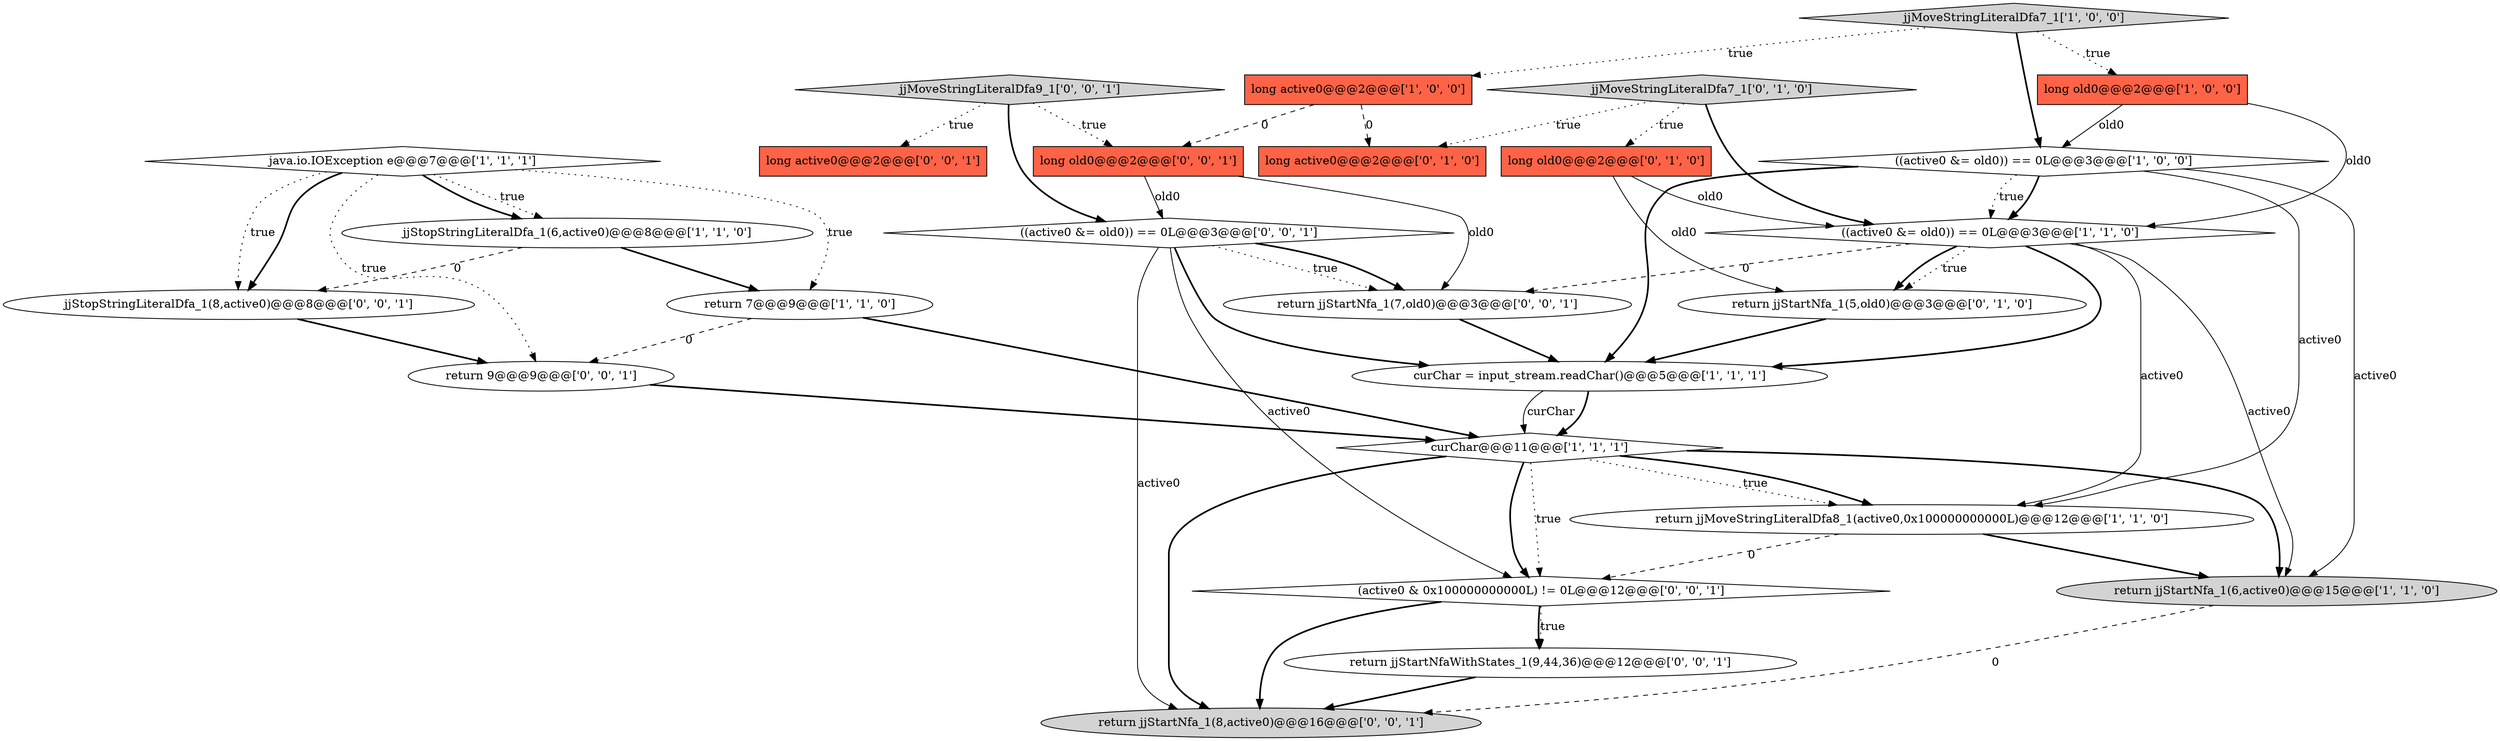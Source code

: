 digraph {
2 [style = filled, label = "jjStopStringLiteralDfa_1(6,active0)@@@8@@@['1', '1', '0']", fillcolor = white, shape = ellipse image = "AAA0AAABBB1BBB"];
7 [style = filled, label = "java.io.IOException e@@@7@@@['1', '1', '1']", fillcolor = white, shape = diamond image = "AAA0AAABBB1BBB"];
10 [style = filled, label = "((active0 &= old0)) == 0L@@@3@@@['1', '1', '0']", fillcolor = white, shape = diamond image = "AAA0AAABBB1BBB"];
8 [style = filled, label = "return 7@@@9@@@['1', '1', '0']", fillcolor = white, shape = ellipse image = "AAA0AAABBB1BBB"];
19 [style = filled, label = "return jjStartNfa_1(8,active0)@@@16@@@['0', '0', '1']", fillcolor = lightgray, shape = ellipse image = "AAA0AAABBB3BBB"];
5 [style = filled, label = "long active0@@@2@@@['1', '0', '0']", fillcolor = tomato, shape = box image = "AAA1AAABBB1BBB"];
12 [style = filled, label = "return jjStartNfa_1(5,old0)@@@3@@@['0', '1', '0']", fillcolor = white, shape = ellipse image = "AAA0AAABBB2BBB"];
6 [style = filled, label = "return jjMoveStringLiteralDfa8_1(active0,0x100000000000L)@@@12@@@['1', '1', '0']", fillcolor = white, shape = ellipse image = "AAA0AAABBB1BBB"];
1 [style = filled, label = "long old0@@@2@@@['1', '0', '0']", fillcolor = tomato, shape = box image = "AAA0AAABBB1BBB"];
11 [style = filled, label = "jjMoveStringLiteralDfa7_1['1', '0', '0']", fillcolor = lightgray, shape = diamond image = "AAA0AAABBB1BBB"];
25 [style = filled, label = "jjStopStringLiteralDfa_1(8,active0)@@@8@@@['0', '0', '1']", fillcolor = white, shape = ellipse image = "AAA0AAABBB3BBB"];
24 [style = filled, label = "return 9@@@9@@@['0', '0', '1']", fillcolor = white, shape = ellipse image = "AAA0AAABBB3BBB"];
15 [style = filled, label = "jjMoveStringLiteralDfa7_1['0', '1', '0']", fillcolor = lightgray, shape = diamond image = "AAA0AAABBB2BBB"];
9 [style = filled, label = "curChar@@@11@@@['1', '1', '1']", fillcolor = white, shape = diamond image = "AAA0AAABBB1BBB"];
20 [style = filled, label = "(active0 & 0x100000000000L) != 0L@@@12@@@['0', '0', '1']", fillcolor = white, shape = diamond image = "AAA0AAABBB3BBB"];
22 [style = filled, label = "long active0@@@2@@@['0', '0', '1']", fillcolor = tomato, shape = box image = "AAA0AAABBB3BBB"];
18 [style = filled, label = "return jjStartNfa_1(7,old0)@@@3@@@['0', '0', '1']", fillcolor = white, shape = ellipse image = "AAA0AAABBB3BBB"];
14 [style = filled, label = "long active0@@@2@@@['0', '1', '0']", fillcolor = tomato, shape = box image = "AAA1AAABBB2BBB"];
3 [style = filled, label = "((active0 &= old0)) == 0L@@@3@@@['1', '0', '0']", fillcolor = white, shape = diamond image = "AAA0AAABBB1BBB"];
13 [style = filled, label = "long old0@@@2@@@['0', '1', '0']", fillcolor = tomato, shape = box image = "AAA0AAABBB2BBB"];
21 [style = filled, label = "jjMoveStringLiteralDfa9_1['0', '0', '1']", fillcolor = lightgray, shape = diamond image = "AAA0AAABBB3BBB"];
23 [style = filled, label = "long old0@@@2@@@['0', '0', '1']", fillcolor = tomato, shape = box image = "AAA0AAABBB3BBB"];
0 [style = filled, label = "curChar = input_stream.readChar()@@@5@@@['1', '1', '1']", fillcolor = white, shape = ellipse image = "AAA0AAABBB1BBB"];
17 [style = filled, label = "((active0 &= old0)) == 0L@@@3@@@['0', '0', '1']", fillcolor = white, shape = diamond image = "AAA0AAABBB3BBB"];
16 [style = filled, label = "return jjStartNfaWithStates_1(9,44,36)@@@12@@@['0', '0', '1']", fillcolor = white, shape = ellipse image = "AAA0AAABBB3BBB"];
4 [style = filled, label = "return jjStartNfa_1(6,active0)@@@15@@@['1', '1', '0']", fillcolor = lightgray, shape = ellipse image = "AAA0AAABBB1BBB"];
7->2 [style = dotted, label="true"];
0->9 [style = bold, label=""];
10->12 [style = dotted, label="true"];
15->10 [style = bold, label=""];
5->14 [style = dashed, label="0"];
17->20 [style = solid, label="active0"];
17->18 [style = dotted, label="true"];
6->20 [style = dashed, label="0"];
5->23 [style = dashed, label="0"];
11->1 [style = dotted, label="true"];
3->6 [style = solid, label="active0"];
9->4 [style = bold, label=""];
3->10 [style = dotted, label="true"];
21->22 [style = dotted, label="true"];
9->20 [style = bold, label=""];
11->5 [style = dotted, label="true"];
8->24 [style = dashed, label="0"];
15->14 [style = dotted, label="true"];
16->19 [style = bold, label=""];
9->6 [style = dotted, label="true"];
12->0 [style = bold, label=""];
7->24 [style = dotted, label="true"];
3->0 [style = bold, label=""];
17->19 [style = solid, label="active0"];
15->13 [style = dotted, label="true"];
9->6 [style = bold, label=""];
10->18 [style = dashed, label="0"];
1->10 [style = solid, label="old0"];
3->10 [style = bold, label=""];
6->4 [style = bold, label=""];
25->24 [style = bold, label=""];
17->0 [style = bold, label=""];
20->16 [style = bold, label=""];
23->18 [style = solid, label="old0"];
10->6 [style = solid, label="active0"];
11->3 [style = bold, label=""];
10->12 [style = bold, label=""];
7->2 [style = bold, label=""];
21->23 [style = dotted, label="true"];
10->0 [style = bold, label=""];
9->20 [style = dotted, label="true"];
8->9 [style = bold, label=""];
10->4 [style = solid, label="active0"];
7->25 [style = dotted, label="true"];
2->25 [style = dashed, label="0"];
0->9 [style = solid, label="curChar"];
9->19 [style = bold, label=""];
4->19 [style = dashed, label="0"];
1->3 [style = solid, label="old0"];
7->25 [style = bold, label=""];
13->12 [style = solid, label="old0"];
20->19 [style = bold, label=""];
13->10 [style = solid, label="old0"];
7->8 [style = dotted, label="true"];
23->17 [style = solid, label="old0"];
21->17 [style = bold, label=""];
18->0 [style = bold, label=""];
2->8 [style = bold, label=""];
17->18 [style = bold, label=""];
24->9 [style = bold, label=""];
20->16 [style = dotted, label="true"];
3->4 [style = solid, label="active0"];
}
